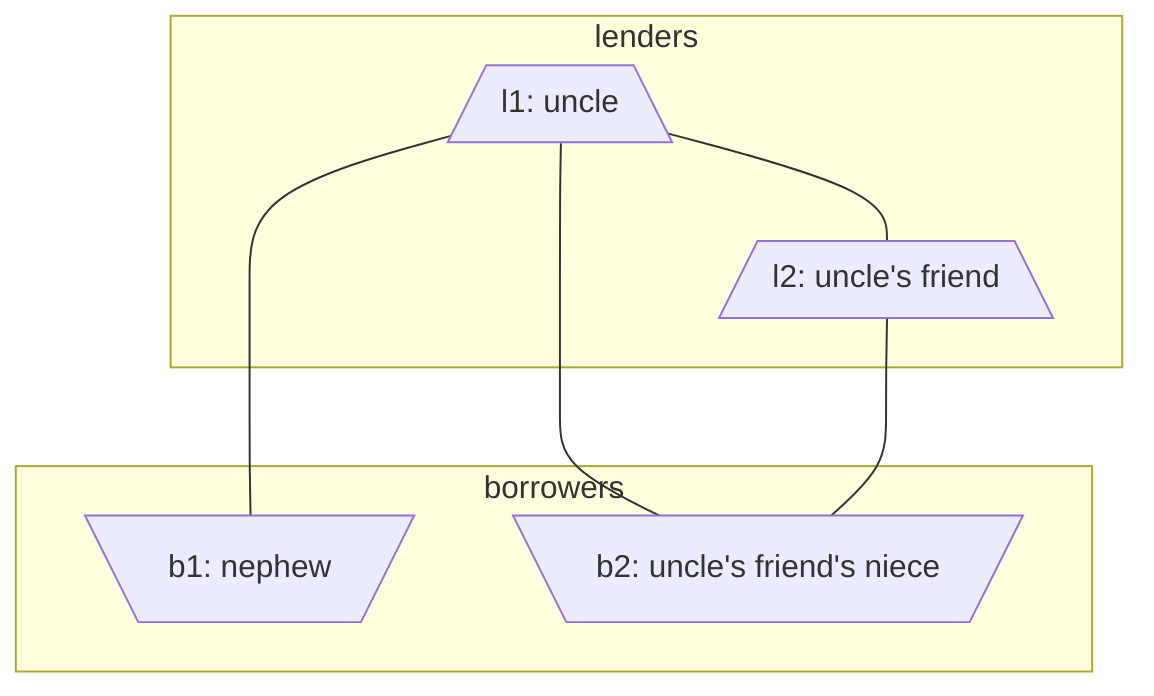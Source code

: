 graph TB
  subgraph borrowers
  b1[\"b1: nephew"/]
  b2[\"b2: uncle's friend's niece"/]
  end
  subgraph lenders
    l1[/"l1: uncle"\]
    l2[/"l2: uncle's friend"\]
  end
  l1---b1
  l1---l2
  l1---b2
  l2---b2